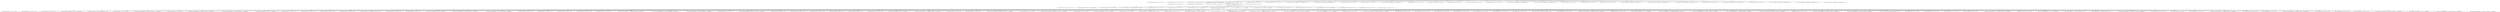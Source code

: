 strict digraph G {
  1 [ style="solid" label="Ejercicio1Vertex[index=6, remaining=[9.6, 0.0, 0.0, 5.0, 14.4, 14.4, 0.0, 2.0, 9.6, 0.0]]" ];
  2 [ style="solid" label="Ejercicio1Vertex[index=6, remaining=[17.8, 0.0, 0.0, 5.0, 26.7, 26.7, 0.0, 2.0, 17.8, 0.0]]" ];
  3 [ style="solid" label="Ejercicio1Vertex[index=1, remaining=[35.0, 4.0, 12.0, 5.0, 30.0, 42.0, 3.0, 2.0, 20.0, 3.0]]" ];
  4 [ style="solid" label="Ejercicio1Vertex[index=1, remaining=[34.0, 4.0, 11.2, 5.0, 30.0, 42.0, 2.8, 2.0, 20.0, 3.0]]" ];
  5 [ style="solid" label="Ejercicio1Vertex[index=6, remaining=[18.4, 0.0, 0.0, 5.0, 27.6, 27.6, 0.0, 2.0, 18.4, 0.0]]" ];
  6 [ style="solid" label="Ejercicio1Vertex[index=6, remaining=[12.399999999999999, 0.0, 0.0, 5.0, 18.6, 18.6, 0.0, 2.0, 12.399999999999999, 0.0]]" ];
  7 [ style="solid" label="Ejercicio1Vertex[index=1, remaining=[31.0, 4.0, 8.8, 5.0, 30.0, 42.0, 2.2, 2.0, 20.0, 3.0]]" ];
  8 [ style="solid" label="Ejercicio1Vertex[index=4, remaining=[20.0, 0.0, 0.0, 5.0, 30.0, 35.6, 0.0, 2.0, 20.0, 1.4]]" ];
  9 [ style="solid" label="Ejercicio1Vertex[index=6, remaining=[4.6, 0.0, 0.0, 5.0, 6.900000000000002, 6.900000000000002, 0.0, 2.0, 4.6, 0.0]]" ];
  10 [ style="solid" label="Ejercicio1Vertex[index=4, remaining=[20.0, 0.0, 0.0, 5.0, 30.0, 37.2, 0.0, 2.0, 20.0, 1.7999999999999998]]" ];
  11 [ style="solid" label="Ejercicio1Vertex[index=6, remaining=[10.0, 0.0, 0.0, 5.0, 15.0, 15.0, 0.0, 2.0, 10.0, 0.0]]" ];
  12 [ style="bold" label="Ejercicio1Vertex[index=5, remaining=[20.0, 0.0, 0.0, 5.0, 30.0, 30.0, 0.0, 2.0, 20.0, 0.0]]" ];
  13 [ style="solid" label="Ejercicio1Vertex[index=6, remaining=[1.3999999999999986, 0.0, 0.0, 5.0, 2.1000000000000014, 2.1000000000000014, 0.0, 2.0, 1.3999999999999986, 0.0]]" ];
  14 [ style="bold" label="Ejercicio1Vertex[index=1, remaining=[20.0, 4.0, 0.0, 5.0, 30.0, 42.0, 0.0, 2.0, 20.0, 3.0]]" ];
  15 [ style="solid" label="Ejercicio1Vertex[index=4, remaining=[20.0, 0.0, 0.0, 5.0, 30.0, 38.8, 0.0, 2.0, 20.0, 2.2]]" ];
  16 [ style="solid" label="Ejercicio1Vertex[index=6, remaining=[18.0, 0.0, 0.0, 5.0, 27.0, 27.0, 0.0, 2.0, 18.0, 0.0]]" ];
  17 [ style="solid" label="Ejercicio1Vertex[index=6, remaining=[6.399999999999999, 0.0, 0.0, 5.0, 9.600000000000001, 9.600000000000001, 0.0, 2.0, 6.399999999999999, 0.0]]" ];
  18 [ style="solid" label="Ejercicio1Vertex[index=2, remaining=[20.0, 4.0, 0.0, 5.0, 30.0, 42.0, 0.0, 2.0, 20.0, 3.0]]" ];
  19 [ style="solid" label="Ejercicio1Vertex[index=4, remaining=[20.0, 0.0, 0.0, 5.0, 30.0, 30.799999999999997, 0.0, 2.0, 20.0, 0.19999999999999973]]" ];
  20 [ style="solid" label="Ejercicio1Vertex[index=6, remaining=[1.1999999999999993, 0.0, 0.0, 5.0, 1.8000000000000007, 1.8000000000000007, 0.0, 2.0, 1.1999999999999993, 0.0]]" ];
  21 [ style="solid" label="Ejercicio1Vertex[index=6, remaining=[15.399999999999999, 0.0, 0.0, 5.0, 23.1, 23.1, 0.0, 2.0, 15.399999999999999, 0.0]]" ];
  22 [ style="solid" label="Ejercicio1Vertex[index=2, remaining=[20.0, 3.0, 0.0, 5.0, 30.0, 42.0, 0.0, 2.0, 20.0, 3.0]]" ];
  23 [ style="solid" label="Ejercicio1Vertex[index=6, remaining=[17.4, 0.0, 0.0, 5.0, 26.1, 26.1, 0.0, 2.0, 17.4, 0.0]]" ];
  24 [ style="solid" label="Ejercicio1Vertex[index=6, remaining=[7.0, 0.0, 0.0, 5.0, 10.5, 10.5, 0.0, 2.0, 7.0, 0.0]]" ];
  25 [ style="solid" label="Ejercicio1Vertex[index=1, remaining=[33.5, 4.0, 10.8, 5.0, 30.0, 42.0, 2.7, 2.0, 20.0, 3.0]]" ];
  26 [ style="solid" label="Ejercicio1Vertex[index=6, remaining=[18.8, 0.0, 0.0, 5.0, 28.2, 28.2, 0.0, 2.0, 18.8, 0.0]]" ];
  27 [ style="solid" label="Ejercicio1Vertex[index=2, remaining=[20.0, 2.0, 0.0, 5.0, 30.0, 42.0, 0.0, 2.0, 20.0, 3.0]]" ];
  28 [ style="bold" label="Ejercicio1Vertex[index=2, remaining=[20.0, 0.0, 0.0, 5.0, 30.0, 42.0, 0.0, 2.0, 20.0, 3.0]]" ];
  29 [ style="solid" label="Ejercicio1Vertex[index=6, remaining=[19.2, 0.0, 0.0, 5.0, 28.8, 28.8, 0.0, 2.0, 19.2, 0.0]]" ];
  30 [ style="solid" label="Ejercicio1Vertex[index=6, remaining=[13.8, 0.0, 0.0, 5.0, 20.700000000000003, 20.700000000000003, 0.0, 2.0, 13.8, 0.0]]" ];
  31 [ style="solid" label="Ejercicio1Vertex[index=6, remaining=[11.2, 0.0, 0.0, 5.0, 16.8, 16.8, 0.0, 2.0, 11.2, 0.0]]" ];
  32 [ style="solid" label="Ejercicio1Vertex[index=6, remaining=[9.2, 0.0, 0.0, 5.0, 13.8, 13.8, 0.0, 2.0, 9.2, 0.0]]" ];
  33 [ style="solid" label="Ejercicio1Vertex[index=6, remaining=[6.199999999999999, 0.0, 0.0, 5.0, 9.3, 9.3, 0.0, 2.0, 6.199999999999999, 0.0]]" ];
  34 [ style="solid" label="Ejercicio1Vertex[index=6, remaining=[4.399999999999999, 0.0, 0.0, 5.0, 6.600000000000001, 6.600000000000001, 0.0, 2.0, 4.399999999999999, 0.0]]" ];
  35 [ style="bold" label="Ejercicio1Vertex[index=0, remaining=[35.0, 4.0, 12.0, 5.0, 30.0, 42.0, 3.0, 2.0, 20.0, 3.0]]" ];
  36 [ style="solid" label="Ejercicio1Vertex[index=6, remaining=[1.5999999999999979, 0.0, 0.0, 5.0, 2.400000000000002, 2.400000000000002, 0.0, 2.0, 1.5999999999999979, 0.0]]" ];
  37 [ style="solid" label="Ejercicio1Vertex[index=1, remaining=[27.0, 4.0, 5.6, 5.0, 30.0, 42.0, 1.4, 2.0, 20.0, 3.0]]" ];
  38 [ style="solid" label="Ejercicio1Vertex[index=1, remaining=[26.0, 4.0, 4.8, 5.0, 30.0, 42.0, 1.2, 2.0, 20.0, 3.0]]" ];
  39 [ style="solid" label="Ejercicio1Vertex[index=6, remaining=[20.0, 0.0, 0.0, 5.0, 30.0, 30.0, 0.0, 2.0, 20.0, 0.0]]" ];
  40 [ style="solid" label="Ejercicio1Vertex[index=2, remaining=[20.0, 1.0, 0.0, 5.0, 30.0, 42.0, 0.0, 2.0, 20.0, 3.0]]" ];
  41 [ style="solid" label="Ejercicio1Vertex[index=6, remaining=[17.6, 0.0, 0.0, 5.0, 26.4, 26.4, 0.0, 2.0, 17.6, 0.0]]" ];
  42 [ style="solid" label="Ejercicio1Vertex[index=1, remaining=[21.0, 4.0, 0.7999999999999989, 5.0, 30.0, 42.0, 0.19999999999999973, 2.0, 20.0, 3.0]]" ];
  43 [ style="solid" label="Ejercicio1Vertex[index=6, remaining=[16.8, 0.0, 0.0, 5.0, 25.2, 25.2, 0.0, 2.0, 16.8, 0.0]]" ];
  44 [ style="solid" label="Ejercicio1Vertex[index=6, remaining=[14.8, 0.0, 0.0, 5.0, 22.2, 22.2, 0.0, 2.0, 14.8, 0.0]]" ];
  45 [ style="solid" label="Ejercicio1Vertex[index=1, remaining=[21.5, 4.0, 1.1999999999999993, 5.0, 30.0, 42.0, 0.2999999999999998, 2.0, 20.0, 3.0]]" ];
  46 [ style="solid" label="Ejercicio1Vertex[index=4, remaining=[20.0, 0.0, 0.0, 5.0, 30.0, 41.2, 0.0, 2.0, 20.0, 2.8]]" ];
  47 [ style="solid" label="Ejercicio1Vertex[index=1, remaining=[33.0, 4.0, 10.4, 5.0, 30.0, 42.0, 2.6, 2.0, 20.0, 3.0]]" ];
  48 [ style="solid" label="Ejercicio1Vertex[index=6, remaining=[14.0, 0.0, 0.0, 5.0, 21.0, 21.0, 0.0, 2.0, 14.0, 0.0]]" ];
  49 [ style="solid" label="Ejercicio1Vertex[index=1, remaining=[22.5, 4.0, 2.0, 5.0, 30.0, 42.0, 0.5, 2.0, 20.0, 3.0]]" ];
  50 [ style="solid" label="Ejercicio1Vertex[index=6, remaining=[0.7999999999999972, 0.0, 0.0, 5.0, 1.2000000000000028, 1.2000000000000028, 0.0, 2.0, 0.7999999999999972, 0.0]]" ];
  51 [ style="solid" label="Ejercicio1Vertex[index=6, remaining=[2.1999999999999993, 0.0, 0.0, 5.0, 3.3000000000000007, 3.3000000000000007, 0.0, 2.0, 2.1999999999999993, 0.0]]" ];
  52 [ style="solid" label="Ejercicio1Vertex[index=4, remaining=[20.0, 0.0, 0.0, 5.0, 30.0, 34.8, 0.0, 2.0, 20.0, 1.2]]" ];
  53 [ style="solid" label="Ejercicio1Vertex[index=6, remaining=[5.199999999999999, 0.0, 0.0, 5.0, 7.800000000000001, 7.800000000000001, 0.0, 2.0, 5.199999999999999, 0.0]]" ];
  54 [ style="solid" label="Ejercicio1Vertex[index=6, remaining=[11.0, 0.0, 0.0, 5.0, 16.5, 16.5, 0.0, 2.0, 11.0, 0.0]]" ];
  55 [ style="solid" label="Ejercicio1Vertex[index=6, remaining=[5.399999999999999, 0.0, 0.0, 5.0, 8.100000000000001, 8.100000000000001, 0.0, 2.0, 5.399999999999999, 0.0]]" ];
  56 [ style="solid" label="Ejercicio1Vertex[index=6, remaining=[17.2, 0.0, 0.0, 5.0, 25.8, 25.8, 0.0, 2.0, 17.2, 0.0]]" ];
  57 [ style="solid" label="Ejercicio1Vertex[index=6, remaining=[15.8, 0.0, 0.0, 5.0, 23.7, 23.7, 0.0, 2.0, 15.8, 0.0]]" ];
  58 [ style="solid" label="Ejercicio1Vertex[index=6, remaining=[14.2, 0.0, 0.0, 5.0, 21.3, 21.3, 0.0, 2.0, 14.2, 0.0]]" ];
  59 [ style="solid" label="Ejercicio1Vertex[index=1, remaining=[24.0, 4.0, 3.1999999999999993, 5.0, 30.0, 42.0, 0.7999999999999998, 2.0, 20.0, 3.0]]" ];
  60 [ style="solid" label="Ejercicio1Vertex[index=6, remaining=[3.0, 0.0, 0.0, 5.0, 4.5, 4.5, 0.0, 2.0, 3.0, 0.0]]" ];
  61 [ style="solid" label="Ejercicio1Vertex[index=6, remaining=[19.6, 0.0, 0.0, 5.0, 29.4, 29.4, 0.0, 2.0, 19.6, 0.0]]" ];
  62 [ style="solid" label="Ejercicio1Vertex[index=4, remaining=[20.0, 0.0, 0.0, 5.0, 30.0, 36.4, 0.0, 2.0, 20.0, 1.5999999999999999]]" ];
  63 [ style="solid" label="Ejercicio1Vertex[index=6, remaining=[11.4, 0.0, 0.0, 5.0, 17.1, 17.1, 0.0, 2.0, 11.4, 0.0]]" ];
  64 [ style="solid" label="Ejercicio1Vertex[index=1, remaining=[34.5, 4.0, 11.6, 5.0, 30.0, 42.0, 2.9, 2.0, 20.0, 3.0]]" ];
  65 [ style="solid" label="Ejercicio1Vertex[index=1, remaining=[32.5, 4.0, 10.0, 5.0, 30.0, 42.0, 2.5, 2.0, 20.0, 3.0]]" ];
  66 [ style="solid" label="Ejercicio1Vertex[index=6, remaining=[5.799999999999999, 0.0, 0.0, 5.0, 8.7, 8.7, 0.0, 2.0, 5.799999999999999, 0.0]]" ];
  67 [ style="solid" label="Ejercicio1Vertex[index=6, remaining=[2.8000000000000007, 0.0, 0.0, 5.0, 4.199999999999999, 4.199999999999999, 0.0, 2.0, 2.8000000000000007, 0.0]]" ];
  68 [ style="solid" label="Ejercicio1Vertex[index=6, remaining=[1.0, 0.0, 0.0, 5.0, 1.5, 1.5, 0.0, 2.0, 1.0, 0.0]]" ];
  69 [ style="solid" label="Ejercicio1Vertex[index=1, remaining=[29.5, 4.0, 7.6, 5.0, 30.0, 42.0, 1.9, 2.0, 20.0, 3.0]]" ];
  70 [ style="solid" label="Ejercicio1Vertex[index=1, remaining=[28.5, 4.0, 6.8, 5.0, 30.0, 42.0, 1.7, 2.0, 20.0, 3.0]]" ];
  71 [ style="solid" label="Ejercicio1Vertex[index=1, remaining=[25.0, 4.0, 4.0, 5.0, 30.0, 42.0, 1.0, 2.0, 20.0, 3.0]]" ];
  72 [ style="solid" label="Ejercicio1Vertex[index=1, remaining=[23.0, 4.0, 2.3999999999999986, 5.0, 30.0, 42.0, 0.5999999999999996, 2.0, 20.0, 3.0]]" ];
  73 [ style="bold" label="Ejercicio1Vertex[index=4, remaining=[20.0, 0.0, 0.0, 5.0, 30.0, 30.0, 0.0, 2.0, 20.0, 0.0]]" ];
  74 [ style="solid" label="Ejercicio1Vertex[index=6, remaining=[19.8, 0.0, 0.0, 5.0, 29.7, 29.7, 0.0, 2.0, 19.8, 0.0]]" ];
  75 [ style="solid" label="Ejercicio1Vertex[index=6, remaining=[10.799999999999999, 0.0, 0.0, 5.0, 16.200000000000003, 16.200000000000003, 0.0, 2.0, 10.799999999999999, 0.0]]" ];
  76 [ style="solid" label="Ejercicio1Vertex[index=1, remaining=[22.0, 4.0, 1.5999999999999996, 5.0, 30.0, 42.0, 0.3999999999999999, 2.0, 20.0, 3.0]]" ];
  77 [ style="solid" label="Ejercicio1Vertex[index=6, remaining=[18.2, 0.0, 0.0, 5.0, 27.3, 27.3, 0.0, 2.0, 18.2, 0.0]]" ];
  78 [ style="solid" label="Ejercicio1Vertex[index=6, remaining=[2.3999999999999986, 0.0, 0.0, 5.0, 3.6000000000000014, 3.6000000000000014, 0.0, 2.0, 2.3999999999999986, 0.0]]" ];
  79 [ style="solid" label="Ejercicio1Vertex[index=6, remaining=[13.6, 0.0, 0.0, 5.0, 20.4, 20.4, 0.0, 2.0, 13.6, 0.0]]" ];
  80 [ style="solid" label="Ejercicio1Vertex[index=6, remaining=[8.799999999999999, 0.0, 0.0, 5.0, 13.2, 13.2, 0.0, 2.0, 8.799999999999999, 0.0]]" ];
  81 [ style="solid" label="Ejercicio1Vertex[index=6, remaining=[6.0, 0.0, 0.0, 5.0, 9.0, 9.0, 0.0, 2.0, 6.0, 0.0]]" ];
  82 [ style="solid" label="Ejercicio1Vertex[index=6, remaining=[7.6, 0.0, 0.0, 5.0, 11.400000000000002, 11.400000000000002, 0.0, 2.0, 7.6, 0.0]]" ];
  83 [ style="solid" label="Ejercicio1Vertex[index=6, remaining=[17.0, 0.0, 0.0, 5.0, 25.5, 25.5, 0.0, 2.0, 17.0, 0.0]]" ];
  84 [ style="solid" label="Ejercicio1Vertex[index=6, remaining=[13.399999999999999, 0.0, 0.0, 5.0, 20.1, 20.1, 0.0, 2.0, 13.399999999999999, 0.0]]" ];
  85 [ style="solid" label="Ejercicio1Vertex[index=6, remaining=[2.0, 0.0, 0.0, 5.0, 3.0, 3.0, 0.0, 2.0, 2.0, 0.0]]" ];
  86 [ style="bold" label="Ejercicio1Vertex[index=6, remaining=[0.0, 0.0, 0.0, 5.0, 0.0, 0.0, 0.0, 2.0, 0.0, 0.0]]" ];
  87 [ style="solid" label="Ejercicio1Vertex[index=6, remaining=[1.8000000000000007, 0.0, 0.0, 5.0, 2.6999999999999993, 2.6999999999999993, 0.0, 2.0, 1.8000000000000007, 0.0]]" ];
  88 [ style="solid" label="Ejercicio1Vertex[index=6, remaining=[9.399999999999999, 0.0, 0.0, 5.0, 14.100000000000001, 14.100000000000001, 0.0, 2.0, 9.399999999999999, 0.0]]" ];
  89 [ style="solid" label="Ejercicio1Vertex[index=6, remaining=[6.799999999999999, 0.0, 0.0, 5.0, 10.2, 10.2, 0.0, 2.0, 6.799999999999999, 0.0]]" ];
  90 [ style="solid" label="Ejercicio1Vertex[index=6, remaining=[8.2, 0.0, 0.0, 5.0, 12.3, 12.3, 0.0, 2.0, 8.2, 0.0]]" ];
  91 [ style="solid" label="Ejercicio1Vertex[index=6, remaining=[4.199999999999999, 0.0, 0.0, 5.0, 6.300000000000001, 6.300000000000001, 0.0, 2.0, 4.199999999999999, 0.0]]" ];
  92 [ style="solid" label="Ejercicio1Vertex[index=6, remaining=[12.0, 0.0, 0.0, 5.0, 18.0, 18.0, 0.0, 2.0, 12.0, 0.0]]" ];
  93 [ style="solid" label="Ejercicio1Vertex[index=4, remaining=[20.0, 0.0, 0.0, 5.0, 30.0, 32.4, 0.0, 2.0, 20.0, 0.5999999999999996]]" ];
  94 [ style="solid" label="Ejercicio1Vertex[index=6, remaining=[15.0, 0.0, 0.0, 5.0, 22.5, 22.5, 0.0, 2.0, 15.0, 0.0]]" ];
  95 [ style="solid" label="Ejercicio1Vertex[index=6, remaining=[13.2, 0.0, 0.0, 5.0, 19.8, 19.8, 0.0, 2.0, 13.2, 0.0]]" ];
  96 [ style="solid" label="Ejercicio1Vertex[index=6, remaining=[19.0, 0.0, 0.0, 5.0, 28.5, 28.5, 0.0, 2.0, 19.0, 0.0]]" ];
  97 [ style="solid" label="Ejercicio1Vertex[index=6, remaining=[15.6, 0.0, 0.0, 5.0, 23.4, 23.4, 0.0, 2.0, 15.6, 0.0]]" ];
  98 [ style="solid" label="Ejercicio1Vertex[index=6, remaining=[16.2, 0.0, 0.0, 5.0, 24.3, 24.3, 0.0, 2.0, 16.2, 0.0]]" ];
  99 [ style="solid" label="Ejercicio1Vertex[index=6, remaining=[4.0, 0.0, 0.0, 5.0, 6.0, 6.0, 0.0, 2.0, 4.0, 0.0]]" ];
  100 [ style="solid" label="Ejercicio1Vertex[index=6, remaining=[5.6, 0.0, 0.0, 5.0, 8.400000000000002, 8.400000000000002, 0.0, 2.0, 5.6, 0.0]]" ];
  101 [ style="solid" label="Ejercicio1Vertex[index=6, remaining=[16.6, 0.0, 0.0, 5.0, 24.9, 24.9, 0.0, 2.0, 16.6, 0.0]]" ];
  102 [ style="solid" label="Ejercicio1Vertex[index=6, remaining=[10.399999999999999, 0.0, 0.0, 5.0, 15.600000000000001, 15.600000000000001, 0.0, 2.0, 10.399999999999999, 0.0]]" ];
  103 [ style="solid" label="Ejercicio1Vertex[index=1, remaining=[27.5, 4.0, 6.0, 5.0, 30.0, 42.0, 1.5, 2.0, 20.0, 3.0]]" ];
  104 [ style="solid" label="Ejercicio1Vertex[index=6, remaining=[12.6, 0.0, 0.0, 5.0, 18.9, 18.9, 0.0, 2.0, 12.6, 0.0]]" ];
  105 [ style="solid" label="Ejercicio1Vertex[index=6, remaining=[7.799999999999999, 0.0, 0.0, 5.0, 11.7, 11.7, 0.0, 2.0, 7.799999999999999, 0.0]]" ];
  106 [ style="solid" label="Ejercicio1Vertex[index=6, remaining=[3.8000000000000007, 0.0, 0.0, 5.0, 5.699999999999999, 5.699999999999999, 0.0, 2.0, 3.8000000000000007, 0.0]]" ];
  107 [ style="solid" label="Ejercicio1Vertex[index=6, remaining=[7.399999999999999, 0.0, 0.0, 5.0, 11.100000000000001, 11.100000000000001, 0.0, 2.0, 7.399999999999999, 0.0]]" ];
  108 [ style="solid" label="Ejercicio1Vertex[index=6, remaining=[4.799999999999999, 0.0, 0.0, 5.0, 7.199999999999999, 7.199999999999999, 0.0, 2.0, 4.799999999999999, 0.0]]" ];
  109 [ style="solid" label="Ejercicio1Vertex[index=6, remaining=[3.3999999999999986, 0.0, 0.0, 5.0, 5.100000000000001, 5.100000000000001, 0.0, 2.0, 3.3999999999999986, 0.0]]" ];
  110 [ style="solid" label="Ejercicio1Vertex[index=6, remaining=[19.4, 0.0, 0.0, 5.0, 29.1, 29.1, 0.0, 2.0, 19.4, 0.0]]" ];
  111 [ style="solid" label="Ejercicio1Vertex[index=6, remaining=[9.799999999999999, 0.0, 0.0, 5.0, 14.700000000000001, 14.700000000000001, 0.0, 2.0, 9.799999999999999, 0.0]]" ];
  112 [ style="solid" label="Ejercicio1Vertex[index=6, remaining=[2.599999999999998, 0.0, 0.0, 5.0, 3.900000000000002, 3.900000000000002, 0.0, 2.0, 2.599999999999998, 0.0]]" ];
  113 [ style="solid" label="Ejercicio1Vertex[index=1, remaining=[30.5, 4.0, 8.4, 5.0, 30.0, 42.0, 2.1, 2.0, 20.0, 3.0]]" ];
  114 [ style="bold" label="Ejercicio1Vertex[index=3, remaining=[20.0, 0.0, 0.0, 5.0, 30.0, 42.0, 0.0, 2.0, 20.0, 3.0]]" ];
  115 [ style="solid" label="Ejercicio1Vertex[index=6, remaining=[8.6, 0.0, 0.0, 5.0, 12.900000000000002, 12.900000000000002, 0.0, 2.0, 8.6, 0.0]]" ];
  116 [ style="solid" label="Ejercicio1Vertex[index=1, remaining=[32.0, 4.0, 9.6, 5.0, 30.0, 42.0, 2.4, 2.0, 20.0, 3.0]]" ];
  117 [ style="solid" label="Ejercicio1Vertex[index=6, remaining=[8.0, 0.0, 0.0, 5.0, 12.0, 12.0, 0.0, 2.0, 8.0, 0.0]]" ];
  118 [ style="solid" label="Ejercicio1Vertex[index=4, remaining=[20.0, 0.0, 0.0, 5.0, 30.0, 33.2, 0.0, 2.0, 20.0, 0.7999999999999998]]" ];
  119 [ style="solid" label="Ejercicio1Vertex[index=6, remaining=[10.2, 0.0, 0.0, 5.0, 15.3, 15.3, 0.0, 2.0, 10.2, 0.0]]" ];
  120 [ style="solid" label="Ejercicio1Vertex[index=1, remaining=[26.5, 4.0, 5.199999999999999, 5.0, 30.0, 42.0, 1.2999999999999998, 2.0, 20.0, 3.0]]" ];
  121 [ style="solid" label="Ejercicio1Vertex[index=1, remaining=[20.5, 4.0, 0.3999999999999986, 5.0, 30.0, 42.0, 0.09999999999999964, 2.0, 20.0, 3.0]]" ];
  122 [ style="solid" label="Ejercicio1Vertex[index=1, remaining=[25.5, 4.0, 4.3999999999999995, 5.0, 30.0, 42.0, 1.0999999999999999, 2.0, 20.0, 3.0]]" ];
  123 [ style="solid" label="Ejercicio1Vertex[index=6, remaining=[11.6, 0.0, 0.0, 5.0, 17.4, 17.4, 0.0, 2.0, 11.6, 0.0]]" ];
  124 [ style="solid" label="Ejercicio1Vertex[index=1, remaining=[31.5, 4.0, 9.2, 5.0, 30.0, 42.0, 2.3, 2.0, 20.0, 3.0]]" ];
  125 [ style="solid" label="Ejercicio1Vertex[index=6, remaining=[14.6, 0.0, 0.0, 5.0, 21.9, 21.9, 0.0, 2.0, 14.6, 0.0]]" ];
  126 [ style="solid" label="Ejercicio1Vertex[index=6, remaining=[0.5999999999999979, 0.0, 0.0, 5.0, 0.9000000000000021, 0.9000000000000021, 0.0, 2.0, 0.5999999999999979, 0.0]]" ];
  127 [ style="solid" label="Ejercicio1Vertex[index=6, remaining=[18.6, 0.0, 0.0, 5.0, 27.9, 27.9, 0.0, 2.0, 18.6, 0.0]]" ];
  128 [ style="solid" label="Ejercicio1Vertex[index=6, remaining=[14.399999999999999, 0.0, 0.0, 5.0, 21.6, 21.6, 0.0, 2.0, 14.399999999999999, 0.0]]" ];
  129 [ style="solid" label="Ejercicio1Vertex[index=6, remaining=[12.8, 0.0, 0.0, 5.0, 19.200000000000003, 19.200000000000003, 0.0, 2.0, 12.8, 0.0]]" ];
  130 [ style="solid" label="Ejercicio1Vertex[index=6, remaining=[6.6, 0.0, 0.0, 5.0, 9.900000000000002, 9.900000000000002, 0.0, 2.0, 6.6, 0.0]]" ];
  131 [ style="solid" label="Ejercicio1Vertex[index=6, remaining=[0.3999999999999986, 0.0, 0.0, 5.0, 0.6000000000000014, 0.6000000000000014, 0.0, 2.0, 0.3999999999999986, 0.0]]" ];
  132 [ style="solid" label="Ejercicio1Vertex[index=4, remaining=[20.0, 0.0, 0.0, 5.0, 30.0, 39.6, 0.0, 2.0, 20.0, 2.4]]" ];
  133 [ style="solid" label="Ejercicio1Vertex[index=4, remaining=[20.0, 0.0, 0.0, 5.0, 30.0, 42.0, 0.0, 2.0, 20.0, 3.0]]" ];
  134 [ style="solid" label="Ejercicio1Vertex[index=1, remaining=[23.5, 4.0, 2.799999999999999, 5.0, 30.0, 42.0, 0.6999999999999997, 2.0, 20.0, 3.0]]" ];
  135 [ style="solid" label="Ejercicio1Vertex[index=4, remaining=[20.0, 0.0, 0.0, 5.0, 30.0, 31.6, 0.0, 2.0, 20.0, 0.3999999999999999]]" ];
  136 [ style="solid" label="Ejercicio1Vertex[index=6, remaining=[16.0, 0.0, 0.0, 5.0, 24.0, 24.0, 0.0, 2.0, 16.0, 0.0]]" ];
  137 [ style="solid" label="Ejercicio1Vertex[index=1, remaining=[30.0, 4.0, 8.0, 5.0, 30.0, 42.0, 2.0, 2.0, 20.0, 3.0]]" ];
  138 [ style="solid" label="Ejercicio1Vertex[index=1, remaining=[29.0, 4.0, 7.199999999999999, 5.0, 30.0, 42.0, 1.7999999999999998, 2.0, 20.0, 3.0]]" ];
  139 [ style="solid" label="Ejercicio1Vertex[index=1, remaining=[28.0, 4.0, 6.3999999999999995, 5.0, 30.0, 42.0, 1.5999999999999999, 2.0, 20.0, 3.0]]" ];
  140 [ style="solid" label="Ejercicio1Vertex[index=4, remaining=[20.0, 0.0, 0.0, 5.0, 30.0, 38.0, 0.0, 2.0, 20.0, 2.0]]" ];
  141 [ style="solid" label="Ejercicio1Vertex[index=6, remaining=[5.0, 0.0, 0.0, 5.0, 7.5, 7.5, 0.0, 2.0, 5.0, 0.0]]" ];
  142 [ style="solid" label="Ejercicio1Vertex[index=6, remaining=[16.4, 0.0, 0.0, 5.0, 24.6, 24.6, 0.0, 2.0, 16.4, 0.0]]" ];
  143 [ style="solid" label="Ejercicio1Vertex[index=6, remaining=[8.399999999999999, 0.0, 0.0, 5.0, 12.600000000000001, 12.600000000000001, 0.0, 2.0, 8.399999999999999, 0.0]]" ];
  144 [ style="solid" label="Ejercicio1Vertex[index=4, remaining=[20.0, 0.0, 0.0, 5.0, 30.0, 40.4, 0.0, 2.0, 20.0, 2.6]]" ];
  145 [ style="solid" label="Ejercicio1Vertex[index=6, remaining=[13.0, 0.0, 0.0, 5.0, 19.5, 19.5, 0.0, 2.0, 13.0, 0.0]]" ];
  146 [ style="solid" label="Ejercicio1Vertex[index=6, remaining=[9.0, 0.0, 0.0, 5.0, 13.5, 13.5, 0.0, 2.0, 9.0, 0.0]]" ];
  147 [ style="solid" label="Ejercicio1Vertex[index=6, remaining=[3.1999999999999993, 0.0, 0.0, 5.0, 4.800000000000001, 4.800000000000001, 0.0, 2.0, 3.1999999999999993, 0.0]]" ];
  148 [ style="solid" label="Ejercicio1Vertex[index=6, remaining=[15.2, 0.0, 0.0, 5.0, 22.8, 22.8, 0.0, 2.0, 15.2, 0.0]]" ];
  149 [ style="solid" label="Ejercicio1Vertex[index=6, remaining=[12.2, 0.0, 0.0, 5.0, 18.3, 18.3, 0.0, 2.0, 12.2, 0.0]]" ];
  150 [ style="solid" label="Ejercicio1Vertex[index=6, remaining=[10.6, 0.0, 0.0, 5.0, 15.9, 15.9, 0.0, 2.0, 10.6, 0.0]]" ];
  151 [ style="solid" label="Ejercicio1Vertex[index=6, remaining=[11.799999999999999, 0.0, 0.0, 5.0, 17.700000000000003, 17.700000000000003, 0.0, 2.0, 11.799999999999999, 0.0]]" ];
  152 [ style="solid" label="Ejercicio1Vertex[index=6, remaining=[7.199999999999999, 0.0, 0.0, 5.0, 10.8, 10.8, 0.0, 2.0, 7.199999999999999, 0.0]]" ];
  153 [ style="solid" label="Ejercicio1Vertex[index=1, remaining=[24.5, 4.0, 3.5999999999999996, 5.0, 30.0, 42.0, 0.8999999999999999, 2.0, 20.0, 3.0]]" ];
  154 [ style="solid" label="Ejercicio1Vertex[index=4, remaining=[20.0, 0.0, 0.0, 5.0, 30.0, 34.0, 0.0, 2.0, 20.0, 1.0]]" ];
  155 [ style="solid" label="Ejercicio1Vertex[index=6, remaining=[3.599999999999998, 0.0, 0.0, 5.0, 5.400000000000002, 5.400000000000002, 0.0, 2.0, 3.599999999999998, 0.0]]" ];
  156 [ style="solid" label="Ejercicio1Vertex[index=6, remaining=[0.1999999999999993, 0.0, 0.0, 5.0, 0.3000000000000007, 0.3000000000000007, 0.0, 2.0, 0.1999999999999993, 0.0]]" ];
  12 -> 1 [ style="solid" label="52; 5200,0" ];
  12 -> 2 [ style="solid" label="11; 1100,0" ];
  35 -> 3 [ style="solid" label="0; 0,0" ];
  35 -> 4 [ style="solid" label="2; 120,0" ];
  12 -> 5 [ style="solid" label="8; 800,0" ];
  12 -> 6 [ style="solid" label="38; 3800,0" ];
  35 -> 7 [ style="solid" label="8; 480,0" ];
  114 -> 8 [ style="solid" label="8; 200,0" ];
  12 -> 9 [ style="solid" label="77; 7700,0" ];
  114 -> 10 [ style="solid" label="6; 150,0" ];
  12 -> 11 [ style="solid" label="50; 5000,0" ];
  73 -> 12 [ style="bold" label="0; 0,0" ];
  12 -> 13 [ style="solid" label="93; 9300,0" ];
  35 -> 14 [ style="bold" label="30; 1800,0" ];
  114 -> 15 [ style="solid" label="4; 100,0" ];
  12 -> 16 [ style="solid" label="10; 1000,0" ];
  12 -> 17 [ style="solid" label="68; 6800,0" ];
  14 -> 18 [ style="solid" label="0; 0,0" ];
  114 -> 19 [ style="solid" label="14; 350,0" ];
  12 -> 20 [ style="solid" label="94; 9400,0" ];
  12 -> 21 [ style="solid" label="23; 2300,0" ];
  14 -> 22 [ style="solid" label="1; 25,0" ];
  12 -> 23 [ style="solid" label="13; 1300,0" ];
  12 -> 24 [ style="solid" label="65; 6500,0" ];
  35 -> 25 [ style="solid" label="3; 180,0" ];
  12 -> 26 [ style="solid" label="6; 600,0" ];
  14 -> 27 [ style="solid" label="2; 50,0" ];
  14 -> 28 [ style="bold" label="4; 100,0" ];
  12 -> 29 [ style="solid" label="4; 400,0" ];
  12 -> 30 [ style="solid" label="31; 3100,0" ];
  12 -> 31 [ style="solid" label="44; 4400,0" ];
  12 -> 32 [ style="solid" label="54; 5400,0" ];
  12 -> 33 [ style="solid" label="69; 6900,0" ];
  12 -> 34 [ style="solid" label="78; 7800,0" ];
  12 -> 36 [ style="solid" label="92; 9200,0" ];
  35 -> 37 [ style="solid" label="16; 960,0" ];
  35 -> 38 [ style="solid" label="18; 1080,0" ];
  12 -> 39 [ style="solid" label="0; 0,0" ];
  14 -> 40 [ style="solid" label="3; 75,0" ];
  12 -> 41 [ style="solid" label="12; 1200,0" ];
  35 -> 42 [ style="solid" label="28; 1680,0" ];
  12 -> 43 [ style="solid" label="16; 1600,0" ];
  12 -> 44 [ style="solid" label="26; 2600,0" ];
  35 -> 45 [ style="solid" label="27; 1620,0" ];
  114 -> 46 [ style="solid" label="1; 25,0" ];
  35 -> 47 [ style="solid" label="4; 240,0" ];
  12 -> 48 [ style="solid" label="30; 3000,0" ];
  35 -> 49 [ style="solid" label="25; 1500,0" ];
  12 -> 50 [ style="solid" label="96; 9600,0" ];
  12 -> 51 [ style="solid" label="89; 8900,0" ];
  114 -> 52 [ style="solid" label="9; 225,0" ];
  12 -> 53 [ style="solid" label="74; 7400,0" ];
  12 -> 54 [ style="solid" label="45; 4500,0" ];
  12 -> 55 [ style="solid" label="73; 7300,0" ];
  12 -> 56 [ style="solid" label="14; 1400,0" ];
  12 -> 57 [ style="solid" label="21; 2100,0" ];
  12 -> 58 [ style="solid" label="29; 2900,0" ];
  35 -> 59 [ style="solid" label="22; 1320,0" ];
  12 -> 60 [ style="solid" label="85; 8500,0" ];
  12 -> 61 [ style="solid" label="2; 200,0" ];
  114 -> 62 [ style="solid" label="7; 175,0" ];
  12 -> 63 [ style="solid" label="43; 4300,0" ];
  35 -> 64 [ style="solid" label="1; 60,0" ];
  35 -> 65 [ style="solid" label="5; 300,0" ];
  12 -> 66 [ style="solid" label="71; 7100,0" ];
  12 -> 67 [ style="solid" label="86; 8600,0" ];
  12 -> 68 [ style="solid" label="95; 9500,0" ];
  35 -> 69 [ style="solid" label="11; 660,0" ];
  35 -> 70 [ style="solid" label="13; 780,0" ];
  35 -> 71 [ style="solid" label="20; 1200,0" ];
  35 -> 72 [ style="solid" label="24; 1440,0" ];
  114 -> 73 [ style="bold" label="15; 375,0" ];
  12 -> 74 [ style="solid" label="1; 100,0" ];
  12 -> 75 [ style="solid" label="46; 4600,0" ];
  35 -> 76 [ style="solid" label="26; 1560,0" ];
  12 -> 77 [ style="solid" label="9; 900,0" ];
  12 -> 78 [ style="solid" label="88; 8800,0" ];
  12 -> 79 [ style="solid" label="32; 3200,0" ];
  12 -> 80 [ style="solid" label="56; 5600,0" ];
  12 -> 81 [ style="solid" label="70; 7000,0" ];
  12 -> 82 [ style="solid" label="62; 6200,0" ];
  12 -> 83 [ style="solid" label="15; 1500,0" ];
  12 -> 84 [ style="solid" label="33; 3300,0" ];
  12 -> 85 [ style="solid" label="90; 9000,0" ];
  12 -> 86 [ style="bold" label="100; 10000,0" ];
  12 -> 87 [ style="solid" label="91; 9100,0" ];
  12 -> 88 [ style="solid" label="53; 5300,0" ];
  12 -> 89 [ style="solid" label="66; 6600,0" ];
  12 -> 90 [ style="solid" label="59; 5900,0" ];
  12 -> 91 [ style="solid" label="79; 7900,0" ];
  12 -> 92 [ style="solid" label="40; 4000,0" ];
  114 -> 93 [ style="solid" label="12; 300,0" ];
  12 -> 94 [ style="solid" label="25; 2500,0" ];
  12 -> 95 [ style="solid" label="34; 3400,0" ];
  12 -> 96 [ style="solid" label="5; 500,0" ];
  12 -> 97 [ style="solid" label="22; 2200,0" ];
  12 -> 98 [ style="solid" label="19; 1900,0" ];
  12 -> 99 [ style="solid" label="80; 8000,0" ];
  12 -> 100 [ style="solid" label="72; 7200,0" ];
  12 -> 101 [ style="solid" label="17; 1700,0" ];
  12 -> 102 [ style="solid" label="48; 4800,0" ];
  35 -> 103 [ style="solid" label="15; 900,0" ];
  12 -> 104 [ style="solid" label="37; 3700,0" ];
  12 -> 105 [ style="solid" label="61; 6100,0" ];
  12 -> 106 [ style="solid" label="81; 8100,0" ];
  12 -> 107 [ style="solid" label="63; 6300,0" ];
  12 -> 108 [ style="solid" label="76; 7600,0" ];
  12 -> 109 [ style="solid" label="83; 8300,0" ];
  12 -> 110 [ style="solid" label="3; 300,0" ];
  12 -> 111 [ style="solid" label="51; 5100,0" ];
  12 -> 112 [ style="solid" label="87; 8700,0" ];
  35 -> 113 [ style="solid" label="9; 540,0" ];
  28 -> 114 [ style="bold" label="0; 0,0" ];
  12 -> 115 [ style="solid" label="57; 5700,0" ];
  35 -> 116 [ style="solid" label="6; 360,0" ];
  12 -> 117 [ style="solid" label="60; 6000,0" ];
  114 -> 118 [ style="solid" label="11; 275,0" ];
  12 -> 119 [ style="solid" label="49; 4900,0" ];
  35 -> 120 [ style="solid" label="17; 1020,0" ];
  35 -> 121 [ style="solid" label="29; 1740,0" ];
  35 -> 122 [ style="solid" label="19; 1140,0" ];
  12 -> 123 [ style="solid" label="42; 4200,0" ];
  35 -> 124 [ style="solid" label="7; 420,0" ];
  12 -> 125 [ style="solid" label="27; 2700,0" ];
  12 -> 126 [ style="solid" label="97; 9700,0" ];
  12 -> 127 [ style="solid" label="7; 700,0" ];
  12 -> 128 [ style="solid" label="28; 2800,0" ];
  12 -> 129 [ style="solid" label="36; 3600,0" ];
  12 -> 130 [ style="solid" label="67; 6700,0" ];
  12 -> 131 [ style="solid" label="98; 9800,0" ];
  114 -> 132 [ style="solid" label="3; 75,0" ];
  114 -> 133 [ style="solid" label="0; 0,0" ];
  35 -> 134 [ style="solid" label="23; 1380,0" ];
  114 -> 135 [ style="solid" label="13; 325,0" ];
  12 -> 136 [ style="solid" label="20; 2000,0" ];
  35 -> 137 [ style="solid" label="10; 600,0" ];
  35 -> 138 [ style="solid" label="12; 720,0" ];
  35 -> 139 [ style="solid" label="14; 840,0" ];
  114 -> 140 [ style="solid" label="5; 125,0" ];
  12 -> 141 [ style="solid" label="75; 7500,0" ];
  12 -> 142 [ style="solid" label="18; 1800,0" ];
  12 -> 143 [ style="solid" label="58; 5800,0" ];
  114 -> 144 [ style="solid" label="2; 50,0" ];
  12 -> 145 [ style="solid" label="35; 3500,0" ];
  12 -> 146 [ style="solid" label="55; 5500,0" ];
  12 -> 147 [ style="solid" label="84; 8400,0" ];
  12 -> 148 [ style="solid" label="24; 2400,0" ];
  12 -> 149 [ style="solid" label="39; 3900,0" ];
  12 -> 150 [ style="solid" label="47; 4700,0" ];
  12 -> 151 [ style="solid" label="41; 4100,0" ];
  12 -> 152 [ style="solid" label="64; 6400,0" ];
  35 -> 153 [ style="solid" label="21; 1260,0" ];
  114 -> 154 [ style="solid" label="10; 250,0" ];
  12 -> 155 [ style="solid" label="82; 8200,0" ];
  12 -> 156 [ style="solid" label="99; 9900,0" ];
}
